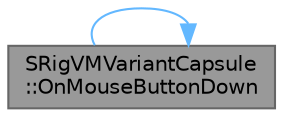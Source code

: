 digraph "SRigVMVariantCapsule::OnMouseButtonDown"
{
 // INTERACTIVE_SVG=YES
 // LATEX_PDF_SIZE
  bgcolor="transparent";
  edge [fontname=Helvetica,fontsize=10,labelfontname=Helvetica,labelfontsize=10];
  node [fontname=Helvetica,fontsize=10,shape=box,height=0.2,width=0.4];
  rankdir="LR";
  Node1 [id="Node000001",label="SRigVMVariantCapsule\l::OnMouseButtonDown",height=0.2,width=0.4,color="gray40", fillcolor="grey60", style="filled", fontcolor="black",tooltip="The system calls this method to notify the widget that a mouse button was pressed within it."];
  Node1 -> Node1 [id="edge1_Node000001_Node000001",color="steelblue1",style="solid",tooltip=" "];
}
